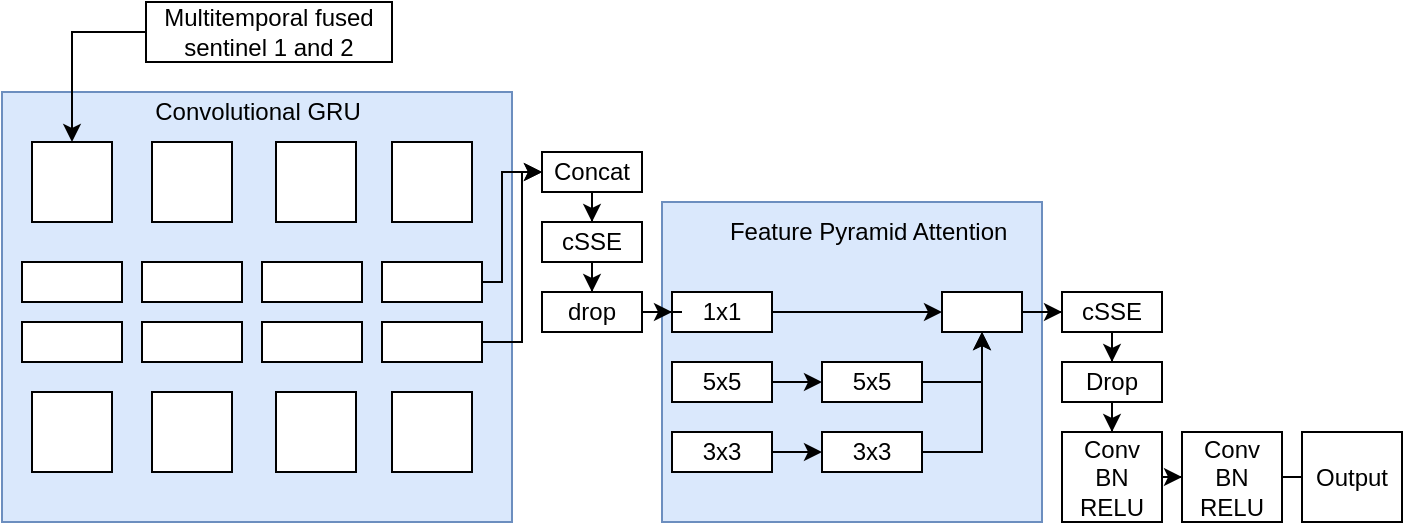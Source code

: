 <mxfile version="12.7.9" type="device"><diagram id="rr6VGaroNvmpvosbamWU" name="Page-1"><mxGraphModel dx="946" dy="582" grid="1" gridSize="10" guides="1" tooltips="1" connect="1" arrows="1" fold="1" page="1" pageScale="1" pageWidth="850" pageHeight="1100" math="0" shadow="0"><root><mxCell id="0"/><mxCell id="1" parent="0"/><mxCell id="3oryyizEw0rfFuf7iXbu-94" value="" style="rounded=0;whiteSpace=wrap;html=1;fillColor=#dae8fc;strokeColor=#6c8ebf;" vertex="1" parent="1"><mxGeometry x="60" y="135" width="255" height="215" as="geometry"/></mxCell><mxCell id="3oryyizEw0rfFuf7iXbu-90" value="" style="rounded=0;whiteSpace=wrap;html=1;fillColor=#dae8fc;strokeColor=#6c8ebf;" vertex="1" parent="1"><mxGeometry x="390" y="190" width="190" height="160" as="geometry"/></mxCell><mxCell id="3oryyizEw0rfFuf7iXbu-20" value="" style="rounded=0;whiteSpace=wrap;html=1;" vertex="1" parent="1"><mxGeometry x="70" y="220" width="50" height="20" as="geometry"/></mxCell><mxCell id="3oryyizEw0rfFuf7iXbu-21" value="" style="rounded=0;whiteSpace=wrap;html=1;" vertex="1" parent="1"><mxGeometry x="70" y="250" width="50" height="20" as="geometry"/></mxCell><mxCell id="3oryyizEw0rfFuf7iXbu-41" value="" style="rounded=0;whiteSpace=wrap;html=1;" vertex="1" parent="1"><mxGeometry x="130" y="220" width="50" height="20" as="geometry"/></mxCell><mxCell id="3oryyizEw0rfFuf7iXbu-42" value="" style="rounded=0;whiteSpace=wrap;html=1;" vertex="1" parent="1"><mxGeometry x="130" y="250" width="50" height="20" as="geometry"/></mxCell><mxCell id="3oryyizEw0rfFuf7iXbu-45" value="" style="rounded=0;whiteSpace=wrap;html=1;" vertex="1" parent="1"><mxGeometry x="190" y="220" width="50" height="20" as="geometry"/></mxCell><mxCell id="3oryyizEw0rfFuf7iXbu-46" value="" style="rounded=0;whiteSpace=wrap;html=1;" vertex="1" parent="1"><mxGeometry x="190" y="250" width="50" height="20" as="geometry"/></mxCell><mxCell id="3oryyizEw0rfFuf7iXbu-48" value="" style="whiteSpace=wrap;html=1;aspect=fixed;" vertex="1" parent="1"><mxGeometry x="255" y="160" width="40" height="40" as="geometry"/></mxCell><mxCell id="3oryyizEw0rfFuf7iXbu-98" style="edgeStyle=orthogonalEdgeStyle;rounded=0;orthogonalLoop=1;jettySize=auto;html=1;entryX=0;entryY=0.5;entryDx=0;entryDy=0;" edge="1" parent="1" source="3oryyizEw0rfFuf7iXbu-49" target="3oryyizEw0rfFuf7iXbu-64"><mxGeometry relative="1" as="geometry"><Array as="points"><mxPoint x="310" y="230"/><mxPoint x="310" y="175"/></Array></mxGeometry></mxCell><mxCell id="3oryyizEw0rfFuf7iXbu-49" value="" style="rounded=0;whiteSpace=wrap;html=1;" vertex="1" parent="1"><mxGeometry x="250" y="220" width="50" height="20" as="geometry"/></mxCell><mxCell id="3oryyizEw0rfFuf7iXbu-99" style="edgeStyle=orthogonalEdgeStyle;rounded=0;orthogonalLoop=1;jettySize=auto;html=1;entryX=0;entryY=0.5;entryDx=0;entryDy=0;" edge="1" parent="1" source="3oryyizEw0rfFuf7iXbu-50" target="3oryyizEw0rfFuf7iXbu-64"><mxGeometry relative="1" as="geometry"><Array as="points"><mxPoint x="320" y="260"/><mxPoint x="320" y="175"/></Array></mxGeometry></mxCell><mxCell id="3oryyizEw0rfFuf7iXbu-50" value="" style="rounded=0;whiteSpace=wrap;html=1;" vertex="1" parent="1"><mxGeometry x="250" y="250" width="50" height="20" as="geometry"/></mxCell><mxCell id="3oryyizEw0rfFuf7iXbu-57" value="" style="edgeStyle=orthogonalEdgeStyle;rounded=0;orthogonalLoop=1;jettySize=auto;html=1;" edge="1" parent="1" source="3oryyizEw0rfFuf7iXbu-52" target="3oryyizEw0rfFuf7iXbu-56"><mxGeometry relative="1" as="geometry"/></mxCell><mxCell id="3oryyizEw0rfFuf7iXbu-52" value="3x3" style="rounded=0;whiteSpace=wrap;html=1;" vertex="1" parent="1"><mxGeometry x="395" y="305" width="50" height="20" as="geometry"/></mxCell><mxCell id="3oryyizEw0rfFuf7iXbu-96" style="edgeStyle=orthogonalEdgeStyle;rounded=0;orthogonalLoop=1;jettySize=auto;html=1;entryX=0.5;entryY=1;entryDx=0;entryDy=0;" edge="1" parent="1" source="3oryyizEw0rfFuf7iXbu-56" target="3oryyizEw0rfFuf7iXbu-71"><mxGeometry relative="1" as="geometry"/></mxCell><mxCell id="3oryyizEw0rfFuf7iXbu-56" value="3x3" style="rounded=0;whiteSpace=wrap;html=1;" vertex="1" parent="1"><mxGeometry x="470" y="305" width="50" height="20" as="geometry"/></mxCell><mxCell id="3oryyizEw0rfFuf7iXbu-72" value="" style="edgeStyle=orthogonalEdgeStyle;rounded=0;orthogonalLoop=1;jettySize=auto;html=1;" edge="1" parent="1" source="3oryyizEw0rfFuf7iXbu-54" target="3oryyizEw0rfFuf7iXbu-71"><mxGeometry relative="1" as="geometry"/></mxCell><mxCell id="3oryyizEw0rfFuf7iXbu-54" value="1x1" style="rounded=0;whiteSpace=wrap;html=1;" vertex="1" parent="1"><mxGeometry x="395" y="235" width="50" height="20" as="geometry"/></mxCell><mxCell id="3oryyizEw0rfFuf7iXbu-74" value="" style="edgeStyle=orthogonalEdgeStyle;rounded=0;orthogonalLoop=1;jettySize=auto;html=1;" edge="1" parent="1" source="3oryyizEw0rfFuf7iXbu-71" target="3oryyizEw0rfFuf7iXbu-73"><mxGeometry relative="1" as="geometry"/></mxCell><mxCell id="3oryyizEw0rfFuf7iXbu-71" value="" style="rounded=0;whiteSpace=wrap;html=1;" vertex="1" parent="1"><mxGeometry x="530" y="235" width="40" height="20" as="geometry"/></mxCell><mxCell id="3oryyizEw0rfFuf7iXbu-76" value="" style="edgeStyle=orthogonalEdgeStyle;rounded=0;orthogonalLoop=1;jettySize=auto;html=1;" edge="1" parent="1" source="3oryyizEw0rfFuf7iXbu-73" target="3oryyizEw0rfFuf7iXbu-75"><mxGeometry relative="1" as="geometry"/></mxCell><mxCell id="3oryyizEw0rfFuf7iXbu-73" value="cSSE" style="rounded=0;whiteSpace=wrap;html=1;" vertex="1" parent="1"><mxGeometry x="590" y="235" width="50" height="20" as="geometry"/></mxCell><mxCell id="3oryyizEw0rfFuf7iXbu-78" value="" style="edgeStyle=orthogonalEdgeStyle;rounded=0;orthogonalLoop=1;jettySize=auto;html=1;" edge="1" parent="1" source="3oryyizEw0rfFuf7iXbu-75" target="3oryyizEw0rfFuf7iXbu-77"><mxGeometry relative="1" as="geometry"/></mxCell><mxCell id="3oryyizEw0rfFuf7iXbu-75" value="Drop" style="rounded=0;whiteSpace=wrap;html=1;" vertex="1" parent="1"><mxGeometry x="590" y="270" width="50" height="20" as="geometry"/></mxCell><mxCell id="3oryyizEw0rfFuf7iXbu-87" value="" style="edgeStyle=orthogonalEdgeStyle;rounded=0;orthogonalLoop=1;jettySize=auto;html=1;" edge="1" parent="1" source="3oryyizEw0rfFuf7iXbu-77" target="3oryyizEw0rfFuf7iXbu-86"><mxGeometry relative="1" as="geometry"/></mxCell><mxCell id="3oryyizEw0rfFuf7iXbu-77" value="Conv BN RELU" style="rounded=0;whiteSpace=wrap;html=1;" vertex="1" parent="1"><mxGeometry x="590" y="305" width="50" height="45" as="geometry"/></mxCell><mxCell id="3oryyizEw0rfFuf7iXbu-89" value="" style="edgeStyle=orthogonalEdgeStyle;rounded=0;orthogonalLoop=1;jettySize=auto;html=1;" edge="1" parent="1" source="3oryyizEw0rfFuf7iXbu-86"><mxGeometry relative="1" as="geometry"><mxPoint x="720" y="327.5" as="targetPoint"/></mxGeometry></mxCell><mxCell id="3oryyizEw0rfFuf7iXbu-86" value="Conv BN RELU" style="rounded=0;whiteSpace=wrap;html=1;" vertex="1" parent="1"><mxGeometry x="650" y="305" width="50" height="45" as="geometry"/></mxCell><mxCell id="3oryyizEw0rfFuf7iXbu-88" value="Output" style="rounded=0;whiteSpace=wrap;html=1;" vertex="1" parent="1"><mxGeometry x="710" y="305" width="50" height="45" as="geometry"/></mxCell><mxCell id="3oryyizEw0rfFuf7iXbu-58" value="" style="edgeStyle=orthogonalEdgeStyle;rounded=0;orthogonalLoop=1;jettySize=auto;html=1;" edge="1" parent="1" source="3oryyizEw0rfFuf7iXbu-59" target="3oryyizEw0rfFuf7iXbu-60"><mxGeometry relative="1" as="geometry"/></mxCell><mxCell id="3oryyizEw0rfFuf7iXbu-59" value="5x5" style="rounded=0;whiteSpace=wrap;html=1;" vertex="1" parent="1"><mxGeometry x="395" y="270" width="50" height="20" as="geometry"/></mxCell><mxCell id="3oryyizEw0rfFuf7iXbu-97" style="edgeStyle=orthogonalEdgeStyle;rounded=0;orthogonalLoop=1;jettySize=auto;html=1;entryX=0.5;entryY=1;entryDx=0;entryDy=0;" edge="1" parent="1" source="3oryyizEw0rfFuf7iXbu-60" target="3oryyizEw0rfFuf7iXbu-71"><mxGeometry relative="1" as="geometry"><mxPoint x="560" y="260" as="targetPoint"/><Array as="points"><mxPoint x="550" y="280"/></Array></mxGeometry></mxCell><mxCell id="3oryyizEw0rfFuf7iXbu-60" value="5x5" style="rounded=0;whiteSpace=wrap;html=1;" vertex="1" parent="1"><mxGeometry x="470" y="270" width="50" height="20" as="geometry"/></mxCell><mxCell id="3oryyizEw0rfFuf7iXbu-63" value="" style="edgeStyle=orthogonalEdgeStyle;rounded=0;orthogonalLoop=1;jettySize=auto;html=1;" edge="1" parent="1" target="3oryyizEw0rfFuf7iXbu-62"><mxGeometry relative="1" as="geometry"><mxPoint x="446" y="253" as="sourcePoint"/></mxGeometry></mxCell><mxCell id="3oryyizEw0rfFuf7iXbu-66" value="" style="edgeStyle=orthogonalEdgeStyle;rounded=0;orthogonalLoop=1;jettySize=auto;html=1;" edge="1" parent="1" source="3oryyizEw0rfFuf7iXbu-64" target="3oryyizEw0rfFuf7iXbu-65"><mxGeometry relative="1" as="geometry"/></mxCell><mxCell id="3oryyizEw0rfFuf7iXbu-64" value="Concat" style="rounded=0;whiteSpace=wrap;html=1;" vertex="1" parent="1"><mxGeometry x="330" y="165" width="50" height="20" as="geometry"/></mxCell><mxCell id="3oryyizEw0rfFuf7iXbu-68" value="" style="edgeStyle=orthogonalEdgeStyle;rounded=0;orthogonalLoop=1;jettySize=auto;html=1;" edge="1" parent="1" source="3oryyizEw0rfFuf7iXbu-65" target="3oryyizEw0rfFuf7iXbu-67"><mxGeometry relative="1" as="geometry"/></mxCell><mxCell id="3oryyizEw0rfFuf7iXbu-65" value="cSSE" style="rounded=0;whiteSpace=wrap;html=1;" vertex="1" parent="1"><mxGeometry x="330" y="200" width="50" height="20" as="geometry"/></mxCell><mxCell id="3oryyizEw0rfFuf7iXbu-69" value="" style="edgeStyle=orthogonalEdgeStyle;rounded=0;orthogonalLoop=1;jettySize=auto;html=1;entryX=0;entryY=0.5;entryDx=0;entryDy=0;" edge="1" parent="1" source="3oryyizEw0rfFuf7iXbu-67" target="3oryyizEw0rfFuf7iXbu-54"><mxGeometry relative="1" as="geometry"><mxPoint x="410" y="245" as="targetPoint"/></mxGeometry></mxCell><mxCell id="3oryyizEw0rfFuf7iXbu-67" value="drop" style="rounded=0;whiteSpace=wrap;html=1;" vertex="1" parent="1"><mxGeometry x="330" y="235" width="50" height="20" as="geometry"/></mxCell><mxCell id="3oryyizEw0rfFuf7iXbu-79" value="" style="whiteSpace=wrap;html=1;aspect=fixed;" vertex="1" parent="1"><mxGeometry x="197" y="160" width="40" height="40" as="geometry"/></mxCell><mxCell id="3oryyizEw0rfFuf7iXbu-80" value="" style="whiteSpace=wrap;html=1;aspect=fixed;" vertex="1" parent="1"><mxGeometry x="135" y="160" width="40" height="40" as="geometry"/></mxCell><mxCell id="3oryyizEw0rfFuf7iXbu-81" value="" style="whiteSpace=wrap;html=1;aspect=fixed;" vertex="1" parent="1"><mxGeometry x="75" y="160" width="40" height="40" as="geometry"/></mxCell><mxCell id="3oryyizEw0rfFuf7iXbu-82" value="" style="whiteSpace=wrap;html=1;aspect=fixed;" vertex="1" parent="1"><mxGeometry x="255" y="285" width="40" height="40" as="geometry"/></mxCell><mxCell id="3oryyizEw0rfFuf7iXbu-83" value="" style="whiteSpace=wrap;html=1;aspect=fixed;" vertex="1" parent="1"><mxGeometry x="197" y="285" width="40" height="40" as="geometry"/></mxCell><mxCell id="3oryyizEw0rfFuf7iXbu-84" value="" style="whiteSpace=wrap;html=1;aspect=fixed;" vertex="1" parent="1"><mxGeometry x="135" y="285" width="40" height="40" as="geometry"/></mxCell><mxCell id="3oryyizEw0rfFuf7iXbu-85" value="" style="whiteSpace=wrap;html=1;aspect=fixed;" vertex="1" parent="1"><mxGeometry x="75" y="285" width="40" height="40" as="geometry"/></mxCell><mxCell id="3oryyizEw0rfFuf7iXbu-91" value="Feature Pyramid Attention&amp;nbsp;" style="text;html=1;strokeColor=none;fillColor=none;align=center;verticalAlign=middle;whiteSpace=wrap;rounded=0;" vertex="1" parent="1"><mxGeometry x="420" y="180" width="150" height="50" as="geometry"/></mxCell><mxCell id="3oryyizEw0rfFuf7iXbu-95" value="Convolutional GRU" style="text;html=1;strokeColor=none;fillColor=none;align=center;verticalAlign=middle;whiteSpace=wrap;rounded=0;" vertex="1" parent="1"><mxGeometry x="112.5" y="120" width="150" height="50" as="geometry"/></mxCell><mxCell id="3oryyizEw0rfFuf7iXbu-103" style="edgeStyle=orthogonalEdgeStyle;rounded=0;orthogonalLoop=1;jettySize=auto;html=1;entryX=0.5;entryY=0;entryDx=0;entryDy=0;" edge="1" parent="1" source="3oryyizEw0rfFuf7iXbu-102" target="3oryyizEw0rfFuf7iXbu-81"><mxGeometry relative="1" as="geometry"/></mxCell><mxCell id="3oryyizEw0rfFuf7iXbu-102" value="Multitemporal fused sentinel 1 and 2" style="rounded=0;whiteSpace=wrap;html=1;" vertex="1" parent="1"><mxGeometry x="132" y="90" width="123" height="30" as="geometry"/></mxCell></root></mxGraphModel></diagram></mxfile>